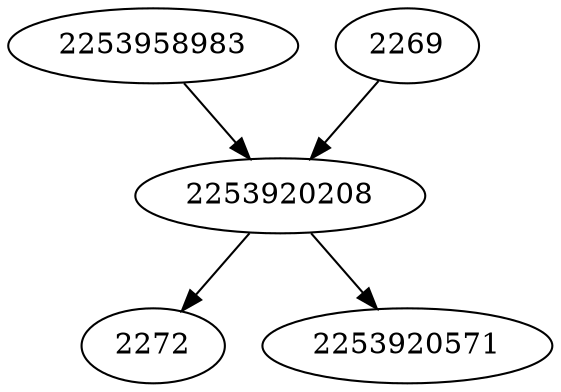 strict digraph  {
2272;
2253958983;
2253920208;
2253920571;
2269;
2253958983 -> 2253920208;
2253920208 -> 2253920571;
2253920208 -> 2272;
2269 -> 2253920208;
}
